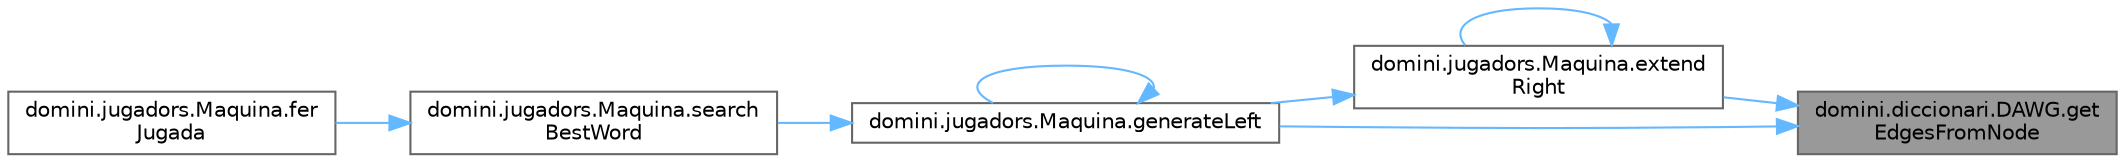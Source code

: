 digraph "domini.diccionari.DAWG.getEdgesFromNode"
{
 // INTERACTIVE_SVG=YES
 // LATEX_PDF_SIZE
  bgcolor="transparent";
  edge [fontname=Helvetica,fontsize=10,labelfontname=Helvetica,labelfontsize=10];
  node [fontname=Helvetica,fontsize=10,shape=box,height=0.2,width=0.4];
  rankdir="RL";
  Node1 [id="Node000001",label="domini.diccionari.DAWG.get\lEdgesFromNode",height=0.2,width=0.4,color="gray40", fillcolor="grey60", style="filled", fontcolor="black",tooltip="Donat un Node del DAWG, retorna el conjunt de lletres amb arista sortint."];
  Node1 -> Node2 [id="edge1_Node000001_Node000002",dir="back",color="steelblue1",style="solid",tooltip=" "];
  Node2 [id="Node000002",label="domini.jugadors.Maquina.extend\lRight",height=0.2,width=0.4,color="grey40", fillcolor="white", style="filled",URL="$classdomini_1_1jugadors_1_1_maquina.html#a28fa4d863085aaaba920b95a47bf14b7",tooltip="Genera totes les paraules possibles a la dreta d'una subparaula prefix."];
  Node2 -> Node2 [id="edge2_Node000002_Node000002",dir="back",color="steelblue1",style="solid",tooltip=" "];
  Node2 -> Node3 [id="edge3_Node000002_Node000003",dir="back",color="steelblue1",style="solid",tooltip=" "];
  Node3 [id="Node000003",label="domini.jugadors.Maquina.generateLeft",height=0.2,width=0.4,color="grey40", fillcolor="white", style="filled",URL="$classdomini_1_1jugadors_1_1_maquina.html#a408520f7aa4d96099ecfa1bae76728b5",tooltip="Genera totes les subparaules prefix possibles cap a l'esquerra d'una casella anchor."];
  Node3 -> Node3 [id="edge4_Node000003_Node000003",dir="back",color="steelblue1",style="solid",tooltip=" "];
  Node3 -> Node4 [id="edge5_Node000003_Node000004",dir="back",color="steelblue1",style="solid",tooltip=" "];
  Node4 [id="Node000004",label="domini.jugadors.Maquina.search\lBestWord",height=0.2,width=0.4,color="grey40", fillcolor="white", style="filled",URL="$classdomini_1_1jugadors_1_1_maquina.html#afe864f5cb4ab5895e149c5aad0235400",tooltip="Busca la millor paraula en una direcció específica (horitzontal o vertical)."];
  Node4 -> Node5 [id="edge6_Node000004_Node000005",dir="back",color="steelblue1",style="solid",tooltip=" "];
  Node5 [id="Node000005",label="domini.jugadors.Maquina.fer\lJugada",height=0.2,width=0.4,color="grey40", fillcolor="white", style="filled",URL="$classdomini_1_1jugadors_1_1_maquina.html#a8b1f4889bc62ca862e4f87e55c66871e",tooltip="Busca la paraula amb la puntuació més alta donats un taulell i un diccionari."];
  Node1 -> Node3 [id="edge7_Node000001_Node000003",dir="back",color="steelblue1",style="solid",tooltip=" "];
}
